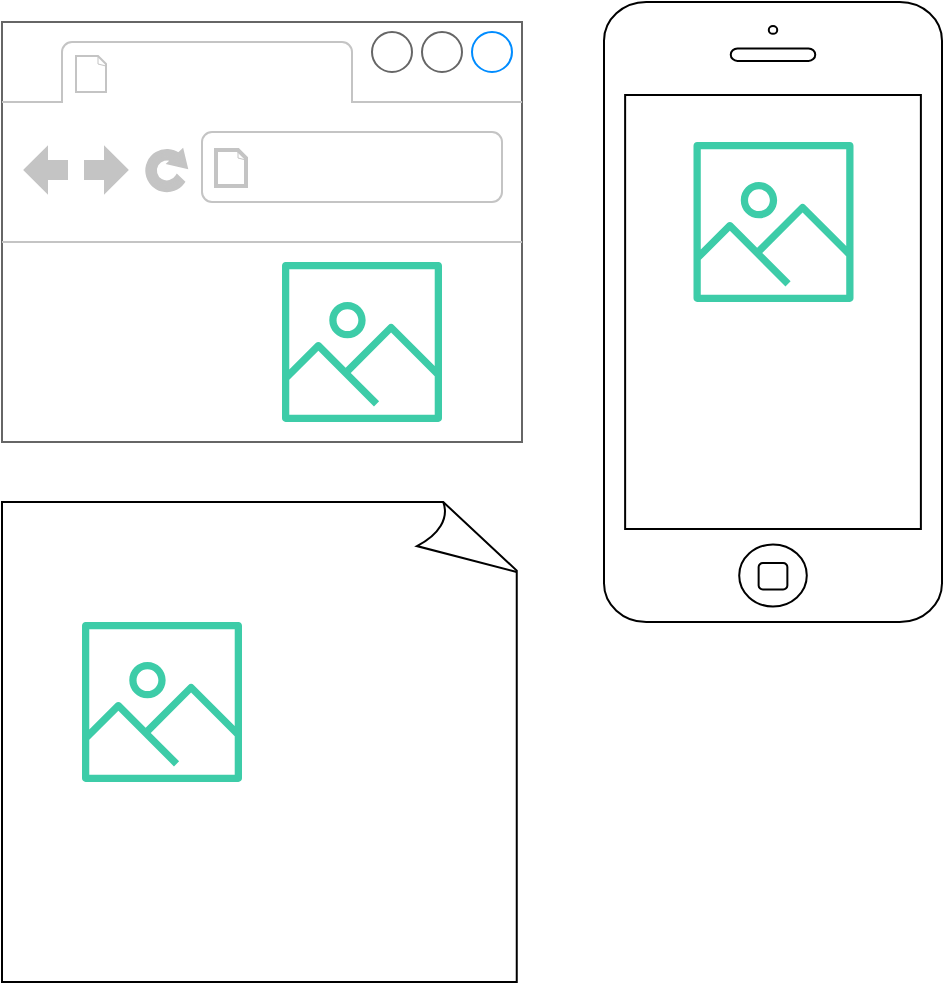 <mxfile version="19.0.3" type="device"><diagram id="imBTQEfnZWAQ0RPy_etN" name="Page-1"><mxGraphModel dx="1038" dy="649" grid="1" gridSize="10" guides="1" tooltips="1" connect="1" arrows="1" fold="1" page="1" pageScale="1" pageWidth="850" pageHeight="1100" math="0" shadow="0"><root><mxCell id="0"/><mxCell id="1" parent="0"/><mxCell id="aEruKK_GHSnT-Z7Qu4hB-3" value="" style="shape=image;html=1;verticalAlign=top;verticalLabelPosition=bottom;labelBackgroundColor=#ffffff;imageAspect=0;aspect=fixed;image=https://cdn1.iconfinder.com/data/icons/dompicon-glyph-fitness-diet/256/fitband-sport-watch-fitness-diet-128.png" parent="1" vertex="1"><mxGeometry x="320" y="348.5" width="151.5" height="151.5" as="geometry"/></mxCell><mxCell id="aEruKK_GHSnT-Z7Qu4hB-10" value="" style="strokeWidth=1;shadow=0;dashed=0;align=center;html=1;shape=mxgraph.mockup.containers.browserWindow;rSize=0;strokeColor=none;strokeColor2=#008cff;strokeColor3=#c4c4c4;mainText=,;recursiveResize=0;fillColor=none;" parent="1" vertex="1"><mxGeometry x="10" y="20" width="260" height="210" as="geometry"/></mxCell><mxCell id="aEruKK_GHSnT-Z7Qu4hB-14" value="" style="shape=image;html=1;verticalAlign=top;verticalLabelPosition=bottom;labelBackgroundColor=#ffffff;imageAspect=0;aspect=fixed;image=https://cdn2.iconfinder.com/data/icons/user-interface-169/32/menu-128.png" parent="aEruKK_GHSnT-Z7Qu4hB-10" vertex="1"><mxGeometry x="40" y="120" width="80" height="80" as="geometry"/></mxCell><mxCell id="aEruKK_GHSnT-Z7Qu4hB-15" value="" style="sketch=0;outlineConnect=0;fontColor=#232F3E;gradientColor=none;fillColor=#3DCCA8;strokeColor=none;dashed=0;verticalLabelPosition=bottom;verticalAlign=top;align=center;html=1;fontSize=12;fontStyle=0;aspect=fixed;pointerEvents=1;shape=mxgraph.aws4.container_registry_image;" parent="aEruKK_GHSnT-Z7Qu4hB-10" vertex="1"><mxGeometry x="140" y="120" width="80" height="80" as="geometry"/></mxCell><mxCell id="aEruKK_GHSnT-Z7Qu4hB-17" value="" style="html=1;verticalLabelPosition=bottom;labelBackgroundColor=#ffffff;verticalAlign=top;shadow=0;dashed=0;strokeWidth=1;shape=mxgraph.ios7.misc.iphone;strokeColor=#000000;" parent="1" vertex="1"><mxGeometry x="311" y="10" width="169" height="310" as="geometry"/></mxCell><mxCell id="aEruKK_GHSnT-Z7Qu4hB-18" value="" style="whiteSpace=wrap;html=1;shape=mxgraph.basic.document;shadow=0;strokeColor=#000000;fillColor=none;" parent="1" vertex="1"><mxGeometry x="10" y="260" width="260" height="240" as="geometry"/></mxCell><mxCell id="aEruKK_GHSnT-Z7Qu4hB-19" value="" style="shape=image;html=1;verticalAlign=top;verticalLabelPosition=bottom;labelBackgroundColor=#ffffff;imageAspect=0;aspect=fixed;image=https://cdn2.iconfinder.com/data/icons/user-interface-169/32/menu-128.png" parent="1" vertex="1"><mxGeometry x="150" y="320" width="80" height="80" as="geometry"/></mxCell><mxCell id="aEruKK_GHSnT-Z7Qu4hB-20" value="" style="sketch=0;outlineConnect=0;fontColor=#232F3E;gradientColor=none;fillColor=#3DCCA8;strokeColor=none;dashed=0;verticalLabelPosition=bottom;verticalAlign=top;align=center;html=1;fontSize=12;fontStyle=0;aspect=fixed;pointerEvents=1;shape=mxgraph.aws4.container_registry_image;" parent="1" vertex="1"><mxGeometry x="50" y="320" width="80" height="80" as="geometry"/></mxCell><mxCell id="aEruKK_GHSnT-Z7Qu4hB-21" value="" style="shape=image;html=1;verticalAlign=top;verticalLabelPosition=bottom;labelBackgroundColor=#ffffff;imageAspect=0;aspect=fixed;image=https://cdn2.iconfinder.com/data/icons/user-interface-169/32/menu-128.png" parent="1" vertex="1"><mxGeometry x="330" y="180" width="80" height="80" as="geometry"/></mxCell><mxCell id="aEruKK_GHSnT-Z7Qu4hB-22" value="" style="sketch=0;outlineConnect=0;fontColor=#232F3E;gradientColor=none;fillColor=#3DCCA8;strokeColor=none;dashed=0;verticalLabelPosition=bottom;verticalAlign=top;align=center;html=1;fontSize=12;fontStyle=0;aspect=fixed;pointerEvents=1;shape=mxgraph.aws4.container_registry_image;" parent="1" vertex="1"><mxGeometry x="355.75" y="80" width="80" height="80" as="geometry"/></mxCell></root></mxGraphModel></diagram></mxfile>